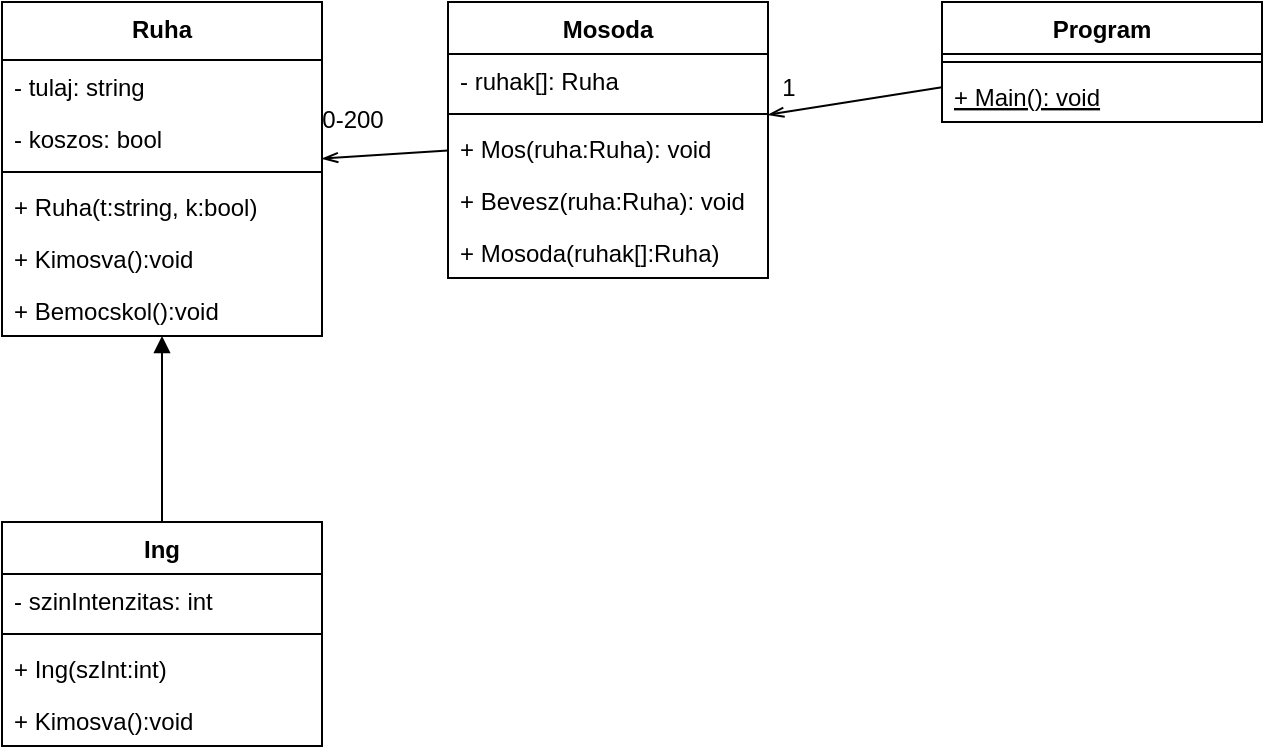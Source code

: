 <mxfile version="12.3.4" type="device" pages="1"><diagram id="5dx0kxS8gtLUSk_O6IDq" name="Page-1"><mxGraphModel dx="1422" dy="755" grid="1" gridSize="10" guides="1" tooltips="1" connect="1" arrows="1" fold="1" page="1" pageScale="1" pageWidth="827" pageHeight="1169" math="0" shadow="0"><root><mxCell id="0"/><mxCell id="1" parent="0"/><mxCell id="uQlY-EPwdZE5qzGJQh7_-1" value="Ruha&#10;" style="swimlane;fontStyle=1;align=center;verticalAlign=top;childLayout=stackLayout;horizontal=1;startSize=29;horizontalStack=0;resizeParent=1;resizeParentMax=0;resizeLast=0;collapsible=1;marginBottom=0;" vertex="1" parent="1"><mxGeometry x="110" y="120" width="160" height="167" as="geometry"/></mxCell><mxCell id="uQlY-EPwdZE5qzGJQh7_-2" value="- tulaj: string&#10;" style="text;strokeColor=none;fillColor=none;align=left;verticalAlign=top;spacingLeft=4;spacingRight=4;overflow=hidden;rotatable=0;points=[[0,0.5],[1,0.5]];portConstraint=eastwest;" vertex="1" parent="uQlY-EPwdZE5qzGJQh7_-1"><mxGeometry y="29" width="160" height="26" as="geometry"/></mxCell><mxCell id="uQlY-EPwdZE5qzGJQh7_-9" value="- koszos: bool" style="text;strokeColor=none;fillColor=none;align=left;verticalAlign=top;spacingLeft=4;spacingRight=4;overflow=hidden;rotatable=0;points=[[0,0.5],[1,0.5]];portConstraint=eastwest;" vertex="1" parent="uQlY-EPwdZE5qzGJQh7_-1"><mxGeometry y="55" width="160" height="26" as="geometry"/></mxCell><mxCell id="uQlY-EPwdZE5qzGJQh7_-3" value="" style="line;strokeWidth=1;fillColor=none;align=left;verticalAlign=middle;spacingTop=-1;spacingLeft=3;spacingRight=3;rotatable=0;labelPosition=right;points=[];portConstraint=eastwest;" vertex="1" parent="uQlY-EPwdZE5qzGJQh7_-1"><mxGeometry y="81" width="160" height="8" as="geometry"/></mxCell><mxCell id="uQlY-EPwdZE5qzGJQh7_-31" value="+ Ruha(t:string, k:bool)" style="text;strokeColor=none;fillColor=none;align=left;verticalAlign=top;spacingLeft=4;spacingRight=4;overflow=hidden;rotatable=0;points=[[0,0.5],[1,0.5]];portConstraint=eastwest;" vertex="1" parent="uQlY-EPwdZE5qzGJQh7_-1"><mxGeometry y="89" width="160" height="26" as="geometry"/></mxCell><mxCell id="uQlY-EPwdZE5qzGJQh7_-36" value="+ Kimosva():void" style="text;strokeColor=none;fillColor=none;align=left;verticalAlign=top;spacingLeft=4;spacingRight=4;overflow=hidden;rotatable=0;points=[[0,0.5],[1,0.5]];portConstraint=eastwest;" vertex="1" parent="uQlY-EPwdZE5qzGJQh7_-1"><mxGeometry y="115" width="160" height="26" as="geometry"/></mxCell><mxCell id="uQlY-EPwdZE5qzGJQh7_-38" value="+ Bemocskol():void" style="text;strokeColor=none;fillColor=none;align=left;verticalAlign=top;spacingLeft=4;spacingRight=4;overflow=hidden;rotatable=0;points=[[0,0.5],[1,0.5]];portConstraint=eastwest;" vertex="1" parent="uQlY-EPwdZE5qzGJQh7_-1"><mxGeometry y="141" width="160" height="26" as="geometry"/></mxCell><mxCell id="uQlY-EPwdZE5qzGJQh7_-5" value="Ing" style="swimlane;fontStyle=1;align=center;verticalAlign=top;childLayout=stackLayout;horizontal=1;startSize=26;horizontalStack=0;resizeParent=1;resizeParentMax=0;resizeLast=0;collapsible=1;marginBottom=0;" vertex="1" parent="1"><mxGeometry x="110" y="380" width="160" height="112" as="geometry"/></mxCell><mxCell id="uQlY-EPwdZE5qzGJQh7_-6" value="- szinIntenzitas: int" style="text;strokeColor=none;fillColor=none;align=left;verticalAlign=top;spacingLeft=4;spacingRight=4;overflow=hidden;rotatable=0;points=[[0,0.5],[1,0.5]];portConstraint=eastwest;" vertex="1" parent="uQlY-EPwdZE5qzGJQh7_-5"><mxGeometry y="26" width="160" height="26" as="geometry"/></mxCell><mxCell id="uQlY-EPwdZE5qzGJQh7_-7" value="" style="line;strokeWidth=1;fillColor=none;align=left;verticalAlign=middle;spacingTop=-1;spacingLeft=3;spacingRight=3;rotatable=0;labelPosition=right;points=[];portConstraint=eastwest;" vertex="1" parent="uQlY-EPwdZE5qzGJQh7_-5"><mxGeometry y="52" width="160" height="8" as="geometry"/></mxCell><mxCell id="uQlY-EPwdZE5qzGJQh7_-32" value="+ Ing(szInt:int)" style="text;strokeColor=none;fillColor=none;align=left;verticalAlign=top;spacingLeft=4;spacingRight=4;overflow=hidden;rotatable=0;points=[[0,0.5],[1,0.5]];portConstraint=eastwest;" vertex="1" parent="uQlY-EPwdZE5qzGJQh7_-5"><mxGeometry y="60" width="160" height="26" as="geometry"/></mxCell><mxCell id="uQlY-EPwdZE5qzGJQh7_-37" value="+ Kimosva():void" style="text;strokeColor=none;fillColor=none;align=left;verticalAlign=top;spacingLeft=4;spacingRight=4;overflow=hidden;rotatable=0;points=[[0,0.5],[1,0.5]];portConstraint=eastwest;" vertex="1" parent="uQlY-EPwdZE5qzGJQh7_-5"><mxGeometry y="86" width="160" height="26" as="geometry"/></mxCell><mxCell id="uQlY-EPwdZE5qzGJQh7_-12" value="" style="endArrow=block;html=1;endFill=1;" edge="1" parent="1" source="uQlY-EPwdZE5qzGJQh7_-5" target="uQlY-EPwdZE5qzGJQh7_-1"><mxGeometry width="50" height="50" relative="1" as="geometry"><mxPoint x="110" y="510" as="sourcePoint"/><mxPoint x="160" y="460" as="targetPoint"/></mxGeometry></mxCell><mxCell id="uQlY-EPwdZE5qzGJQh7_-13" value="Mosoda" style="swimlane;fontStyle=1;align=center;verticalAlign=top;childLayout=stackLayout;horizontal=1;startSize=26;horizontalStack=0;resizeParent=1;resizeParentMax=0;resizeLast=0;collapsible=1;marginBottom=0;" vertex="1" parent="1"><mxGeometry x="333" y="120" width="160" height="138" as="geometry"/></mxCell><mxCell id="uQlY-EPwdZE5qzGJQh7_-21" value="- ruhak[]: Ruha&#10;" style="text;strokeColor=none;fillColor=none;align=left;verticalAlign=top;spacingLeft=4;spacingRight=4;overflow=hidden;rotatable=0;points=[[0,0.5],[1,0.5]];portConstraint=eastwest;" vertex="1" parent="uQlY-EPwdZE5qzGJQh7_-13"><mxGeometry y="26" width="160" height="26" as="geometry"/></mxCell><mxCell id="uQlY-EPwdZE5qzGJQh7_-15" value="" style="line;strokeWidth=1;fillColor=none;align=left;verticalAlign=middle;spacingTop=-1;spacingLeft=3;spacingRight=3;rotatable=0;labelPosition=right;points=[];portConstraint=eastwest;" vertex="1" parent="uQlY-EPwdZE5qzGJQh7_-13"><mxGeometry y="52" width="160" height="8" as="geometry"/></mxCell><mxCell id="uQlY-EPwdZE5qzGJQh7_-16" value="+ Mos(ruha:Ruha): void" style="text;strokeColor=none;fillColor=none;align=left;verticalAlign=top;spacingLeft=4;spacingRight=4;overflow=hidden;rotatable=0;points=[[0,0.5],[1,0.5]];portConstraint=eastwest;" vertex="1" parent="uQlY-EPwdZE5qzGJQh7_-13"><mxGeometry y="60" width="160" height="26" as="geometry"/></mxCell><mxCell id="uQlY-EPwdZE5qzGJQh7_-34" value="+ Bevesz(ruha:Ruha): void" style="text;strokeColor=none;fillColor=none;align=left;verticalAlign=top;spacingLeft=4;spacingRight=4;overflow=hidden;rotatable=0;points=[[0,0.5],[1,0.5]];portConstraint=eastwest;" vertex="1" parent="uQlY-EPwdZE5qzGJQh7_-13"><mxGeometry y="86" width="160" height="26" as="geometry"/></mxCell><mxCell id="uQlY-EPwdZE5qzGJQh7_-33" value="+ Mosoda(ruhak[]:Ruha)" style="text;strokeColor=none;fillColor=none;align=left;verticalAlign=top;spacingLeft=4;spacingRight=4;overflow=hidden;rotatable=0;points=[[0,0.5],[1,0.5]];portConstraint=eastwest;" vertex="1" parent="uQlY-EPwdZE5qzGJQh7_-13"><mxGeometry y="112" width="160" height="26" as="geometry"/></mxCell><mxCell id="uQlY-EPwdZE5qzGJQh7_-22" value="" style="endArrow=none;html=1;startArrow=openThin;startFill=0;endFill=0;strokeWidth=1;endSize=17;" edge="1" parent="1" source="uQlY-EPwdZE5qzGJQh7_-1" target="uQlY-EPwdZE5qzGJQh7_-13"><mxGeometry width="50" height="50" relative="1" as="geometry"><mxPoint x="40" y="420" as="sourcePoint"/><mxPoint x="90" y="370" as="targetPoint"/></mxGeometry></mxCell><mxCell id="uQlY-EPwdZE5qzGJQh7_-23" value="Program&#10;" style="swimlane;fontStyle=1;align=center;verticalAlign=top;childLayout=stackLayout;horizontal=1;startSize=26;horizontalStack=0;resizeParent=1;resizeParentMax=0;resizeLast=0;collapsible=1;marginBottom=0;" vertex="1" parent="1"><mxGeometry x="580" y="120" width="160" height="60" as="geometry"/></mxCell><mxCell id="uQlY-EPwdZE5qzGJQh7_-25" value="" style="line;strokeWidth=1;fillColor=none;align=left;verticalAlign=middle;spacingTop=-1;spacingLeft=3;spacingRight=3;rotatable=0;labelPosition=right;points=[];portConstraint=eastwest;" vertex="1" parent="uQlY-EPwdZE5qzGJQh7_-23"><mxGeometry y="26" width="160" height="8" as="geometry"/></mxCell><mxCell id="uQlY-EPwdZE5qzGJQh7_-26" value="+ Main(): void" style="text;strokeColor=none;fillColor=none;align=left;verticalAlign=top;spacingLeft=4;spacingRight=4;overflow=hidden;rotatable=0;points=[[0,0.5],[1,0.5]];portConstraint=eastwest;fontStyle=4" vertex="1" parent="uQlY-EPwdZE5qzGJQh7_-23"><mxGeometry y="34" width="160" height="26" as="geometry"/></mxCell><mxCell id="uQlY-EPwdZE5qzGJQh7_-27" value="" style="endArrow=none;html=1;startArrow=openThin;startFill=0;endFill=0;strokeWidth=1;endSize=17;" edge="1" parent="1" source="uQlY-EPwdZE5qzGJQh7_-13" target="uQlY-EPwdZE5qzGJQh7_-23"><mxGeometry width="50" height="50" relative="1" as="geometry"><mxPoint x="280" y="173.962" as="sourcePoint"/><mxPoint x="343" y="173.538" as="targetPoint"/></mxGeometry></mxCell><mxCell id="uQlY-EPwdZE5qzGJQh7_-29" value="1" style="text;html=1;align=center;verticalAlign=middle;resizable=0;points=[];;autosize=1;" vertex="1" parent="1"><mxGeometry x="493" y="153" width="20" height="20" as="geometry"/></mxCell><mxCell id="uQlY-EPwdZE5qzGJQh7_-30" value="0-200" style="text;html=1;align=center;verticalAlign=middle;resizable=0;points=[];;autosize=1;" vertex="1" parent="1"><mxGeometry x="260" y="169" width="50" height="20" as="geometry"/></mxCell></root></mxGraphModel></diagram></mxfile>